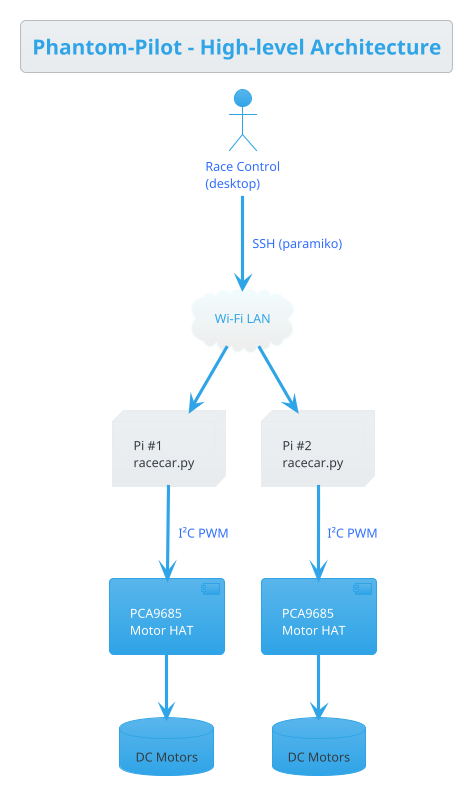 @startuml architecture
!theme cerulean
title Phantom-Pilot – High-level Architecture

actor "<color:#306EFF>Race Control\n<color:#306EFF>(desktop)" as Desktop 
node "Pi #1\nracecar.py" as Car1
node "Pi #2\nracecar.py" as Car2
cloud "Wi-Fi LAN" as Wifi
component "PCA9685\nMotor HAT" as Hat1
component "PCA9685\nMotor HAT" as Hat2
database "DC Motors" as Motors1
database "DC Motors" as Motors2

Desktop --> Wifi :  <color:#306EFF> SSH (paramiko)
Wifi --> Car1
Wifi --> Car2
Car1 --> Hat1 :  <color:#306EFF> I²C PWM
Car2 --> Hat2 :  <color:#306EFF> I²C PWM
Hat1 --> Motors1
Hat2 --> Motors2
@enduml
